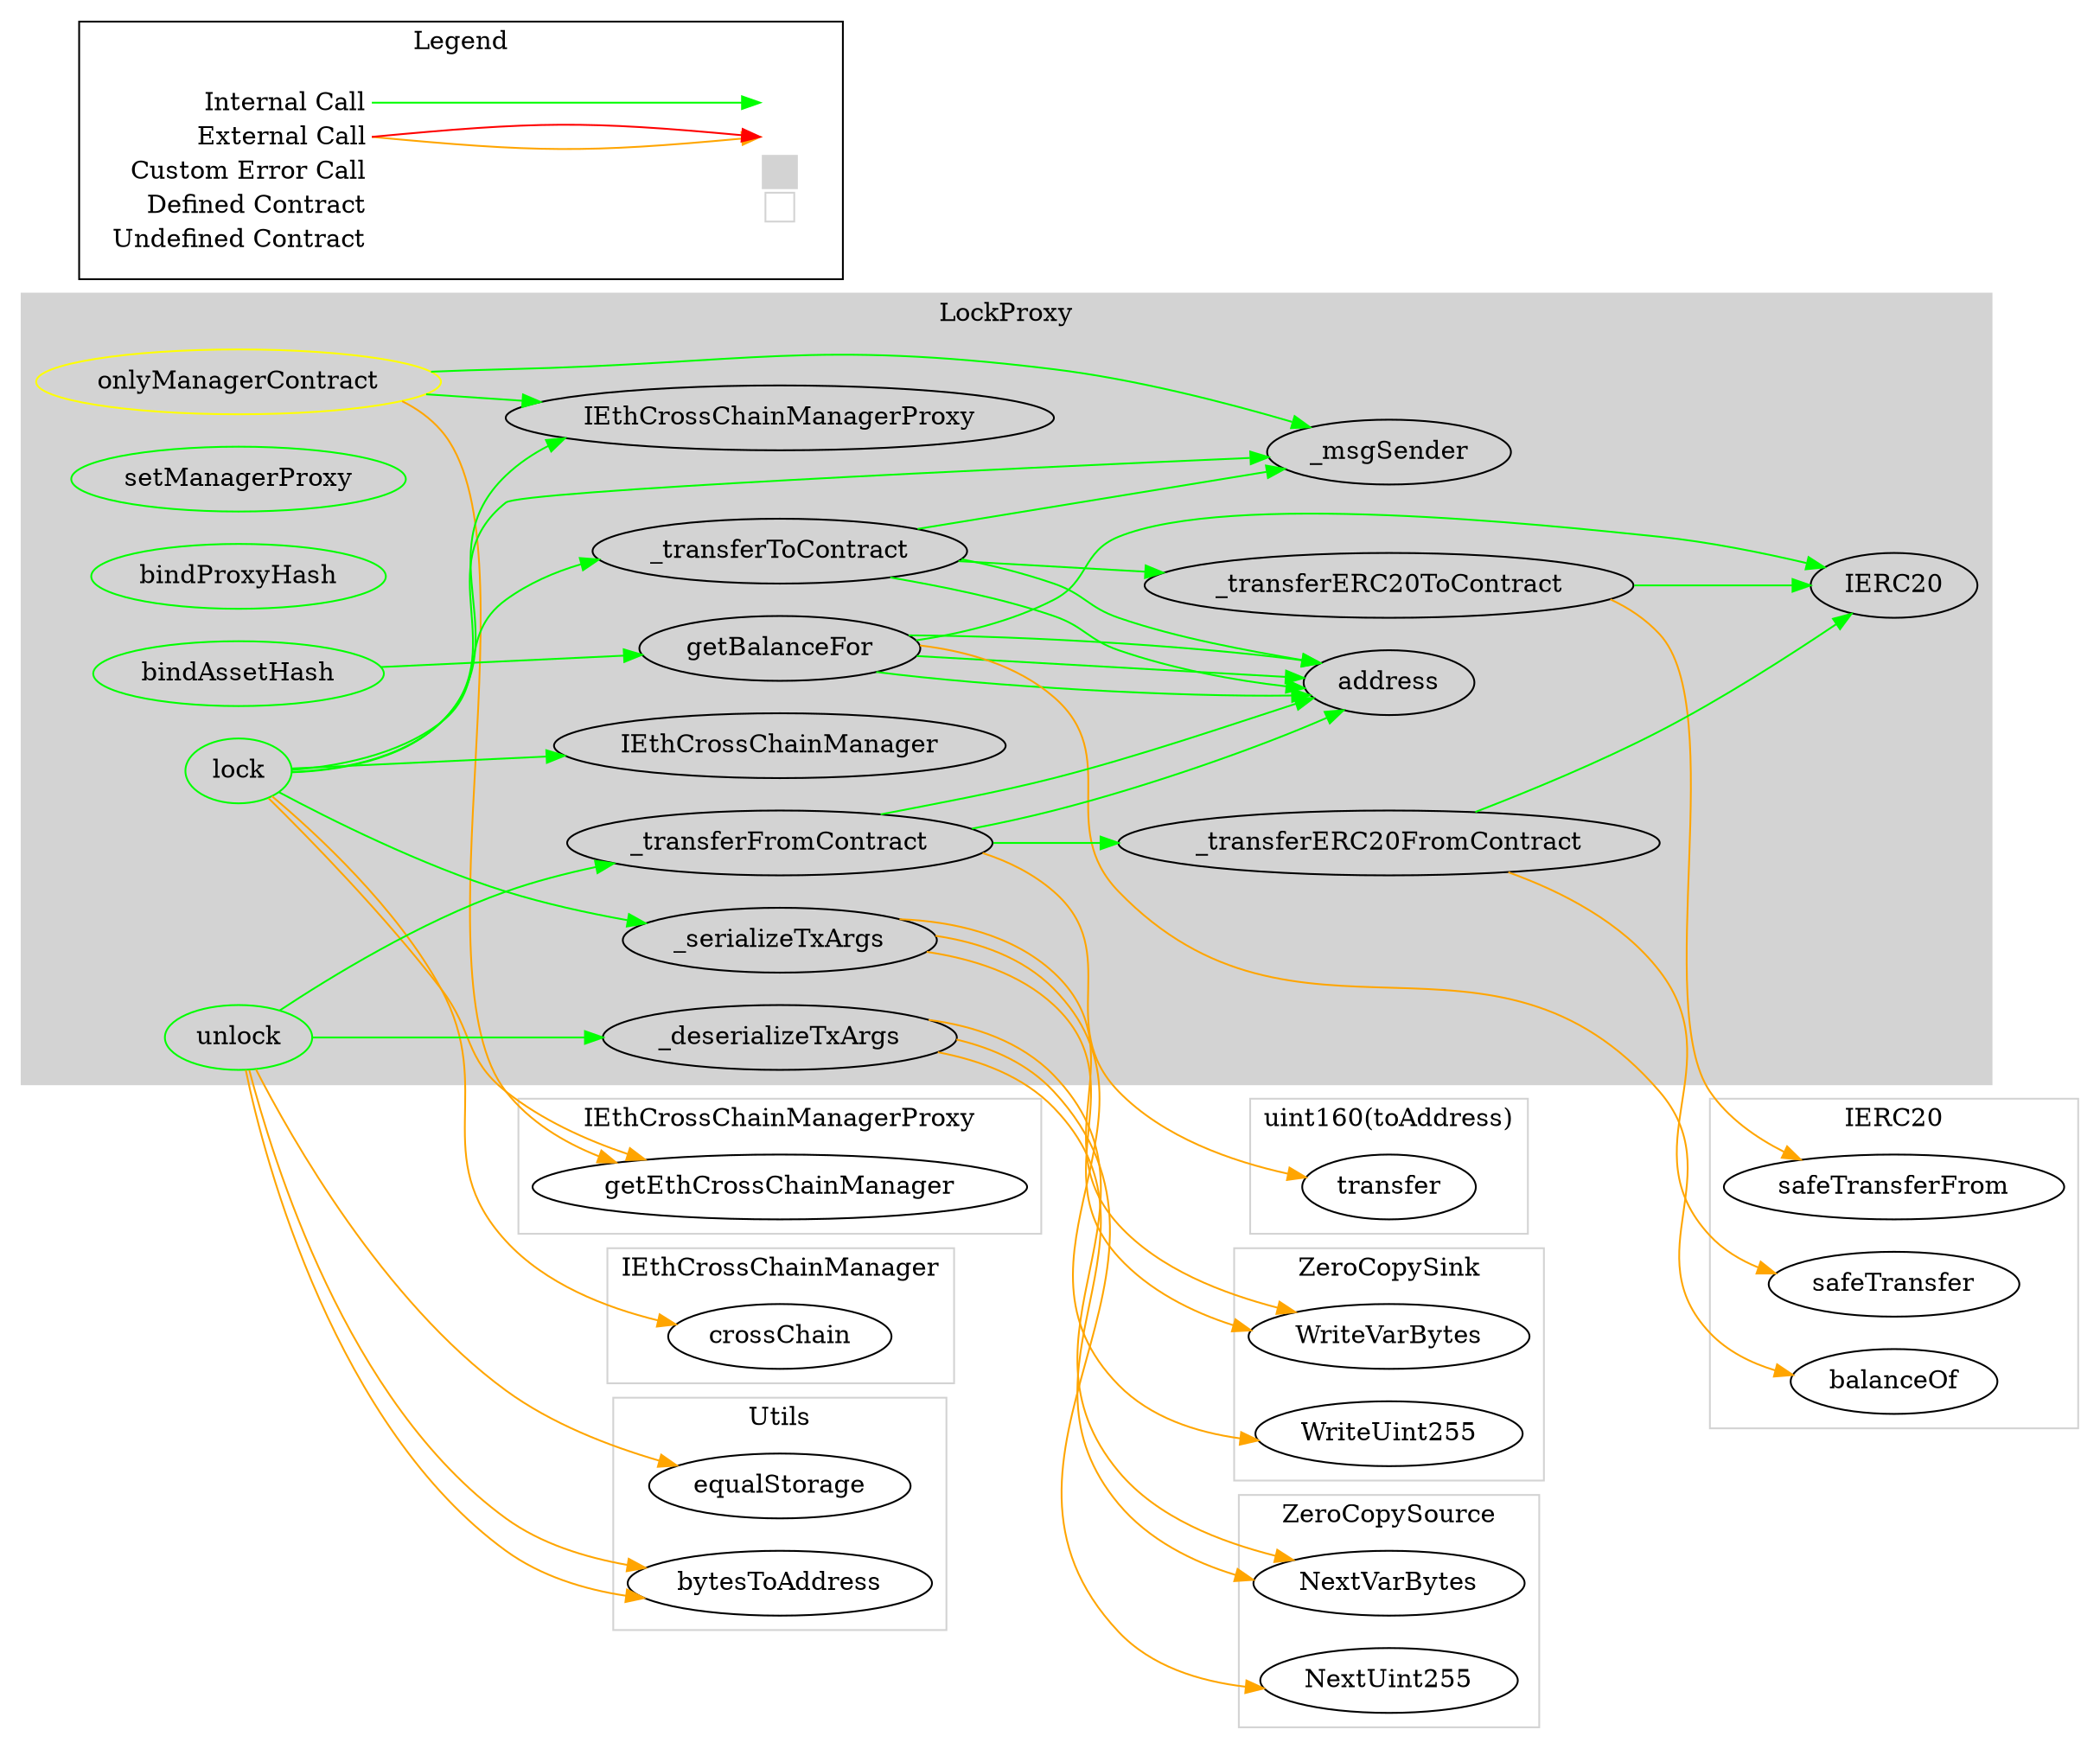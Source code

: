 digraph G {
  graph [ ratio = "auto", page = "100", compound =true ];
subgraph "clusterLockProxy" {
  graph [ label = "LockProxy", color = "lightgray", style = "filled", bgcolor = "lightgray" ];
  "LockProxy.onlyManagerContract" [ label = "onlyManagerContract", color = "yellow" ];
  "LockProxy.setManagerProxy" [ label = "setManagerProxy", color = "green" ];
  "LockProxy.bindProxyHash" [ label = "bindProxyHash", color = "green" ];
  "LockProxy.bindAssetHash" [ label = "bindAssetHash", color = "green" ];
  "LockProxy.lock" [ label = "lock", color = "green" ];
  "LockProxy.unlock" [ label = "unlock", color = "green" ];
  "LockProxy.getBalanceFor" [ label = "getBalanceFor" ];
  "LockProxy._transferToContract" [ label = "_transferToContract" ];
  "LockProxy._transferFromContract" [ label = "_transferFromContract" ];
  "LockProxy._transferERC20ToContract" [ label = "_transferERC20ToContract" ];
  "LockProxy._transferERC20FromContract" [ label = "_transferERC20FromContract" ];
  "LockProxy._serializeTxArgs" [ label = "_serializeTxArgs" ];
  "LockProxy._deserializeTxArgs" [ label = "_deserializeTxArgs" ];
  "LockProxy.IEthCrossChainManagerProxy" [ label = "IEthCrossChainManagerProxy" ];
  "LockProxy._msgSender" [ label = "_msgSender" ];
  "LockProxy.IEthCrossChainManager" [ label = "IEthCrossChainManager" ];
  "LockProxy.address" [ label = "address" ];
  "LockProxy.IERC20" [ label = "IERC20" ];
}

subgraph "clusterIEthCrossChainManagerProxy" {
  graph [ label = "IEthCrossChainManagerProxy", color = "lightgray" ];
  "IEthCrossChainManagerProxy.getEthCrossChainManager" [ label = "getEthCrossChainManager" ];
}

subgraph "clusterIEthCrossChainManager" {
  graph [ label = "IEthCrossChainManager", color = "lightgray" ];
  "IEthCrossChainManager.crossChain" [ label = "crossChain" ];
}

subgraph "clusterUtils" {
  graph [ label = "Utils", color = "lightgray" ];
  "Utils.equalStorage" [ label = "equalStorage" ];
  "Utils.bytesToAddress" [ label = "bytesToAddress" ];
}

subgraph "clusterIERC20" {
  graph [ label = "IERC20", color = "lightgray" ];
  "IERC20.balanceOf" [ label = "balanceOf" ];
  "IERC20.safeTransferFrom" [ label = "safeTransferFrom" ];
  "IERC20.safeTransfer" [ label = "safeTransfer" ];
}

subgraph "clusteruint160(toAddress)" {
  graph [ label = "uint160(toAddress)", color = "lightgray" ];
  "uint160(toAddress).transfer" [ label = "transfer" ];
}

subgraph "clusterZeroCopySink" {
  graph [ label = "ZeroCopySink", color = "lightgray" ];
  "ZeroCopySink.WriteVarBytes" [ label = "WriteVarBytes" ];
  "ZeroCopySink.WriteUint255" [ label = "WriteUint255" ];
}

subgraph "clusterZeroCopySource" {
  graph [ label = "ZeroCopySource", color = "lightgray" ];
  "ZeroCopySource.NextVarBytes" [ label = "NextVarBytes" ];
  "ZeroCopySource.NextUint255" [ label = "NextUint255" ];
}

  "LockProxy.onlyManagerContract";
  "LockProxy.IEthCrossChainManagerProxy";
  "LockProxy._msgSender";
  "IEthCrossChainManagerProxy.getEthCrossChainManager";
  "LockProxy.bindAssetHash";
  "LockProxy.getBalanceFor";
  "LockProxy.lock";
  "LockProxy._transferToContract";
  "LockProxy._serializeTxArgs";
  "LockProxy.IEthCrossChainManager";
  "IEthCrossChainManager.crossChain";
  "LockProxy.unlock";
  "LockProxy._deserializeTxArgs";
  "Utils.equalStorage";
  "Utils.bytesToAddress";
  "LockProxy._transferFromContract";
  "LockProxy.address";
  "LockProxy.IERC20";
  "IERC20.balanceOf";
  "LockProxy._transferERC20ToContract";
  "uint160(toAddress).transfer";
  "LockProxy._transferERC20FromContract";
  "IERC20.safeTransferFrom";
  "IERC20.safeTransfer";
  "ZeroCopySink.WriteVarBytes";
  "ZeroCopySink.WriteUint255";
  "ZeroCopySource.NextVarBytes";
  "ZeroCopySource.NextUint255";
  "LockProxy.onlyManagerContract" -> "LockProxy.IEthCrossChainManagerProxy" [ color = "green" ];
  "LockProxy.onlyManagerContract" -> "LockProxy._msgSender" [ color = "green" ];
  "LockProxy.onlyManagerContract" -> "IEthCrossChainManagerProxy.getEthCrossChainManager" [ color = "orange" ];
  "LockProxy.bindAssetHash" -> "LockProxy.getBalanceFor" [ color = "green" ];
  "LockProxy.lock" -> "LockProxy._transferToContract" [ color = "green" ];
  "LockProxy.lock" -> "LockProxy._serializeTxArgs" [ color = "green" ];
  "LockProxy.lock" -> "LockProxy.IEthCrossChainManagerProxy" [ color = "green" ];
  "LockProxy.lock" -> "IEthCrossChainManagerProxy.getEthCrossChainManager" [ color = "orange" ];
  "LockProxy.lock" -> "LockProxy.IEthCrossChainManager" [ color = "green" ];
  "LockProxy.lock" -> "IEthCrossChainManager.crossChain" [ color = "orange" ];
  "LockProxy.lock" -> "LockProxy._msgSender" [ color = "green" ];
  "LockProxy.unlock" -> "LockProxy._deserializeTxArgs" [ color = "green" ];
  "LockProxy.unlock" -> "Utils.equalStorage" [ color = "orange" ];
  "LockProxy.unlock" -> "Utils.bytesToAddress" [ color = "orange" ];
  "LockProxy.unlock" -> "Utils.bytesToAddress" [ color = "orange" ];
  "LockProxy.unlock" -> "LockProxy._transferFromContract" [ color = "green" ];
  "LockProxy.getBalanceFor" -> "LockProxy.address" [ color = "green" ];
  "LockProxy.getBalanceFor" -> "LockProxy.address" [ color = "green" ];
  "LockProxy.getBalanceFor" -> "LockProxy.IERC20" [ color = "green" ];
  "LockProxy.getBalanceFor" -> "IERC20.balanceOf" [ color = "orange" ];
  "LockProxy.getBalanceFor" -> "LockProxy.address" [ color = "green" ];
  "LockProxy._transferToContract" -> "LockProxy.address" [ color = "green" ];
  "LockProxy._transferToContract" -> "LockProxy._transferERC20ToContract" [ color = "green" ];
  "LockProxy._transferToContract" -> "LockProxy._msgSender" [ color = "green" ];
  "LockProxy._transferToContract" -> "LockProxy.address" [ color = "green" ];
  "LockProxy._transferFromContract" -> "LockProxy.address" [ color = "green" ];
  "LockProxy._transferFromContract" -> "uint160(toAddress).transfer" [ color = "orange" ];
  "LockProxy._transferFromContract" -> "LockProxy.address" [ color = "green" ];
  "LockProxy._transferFromContract" -> "LockProxy._transferERC20FromContract" [ color = "green" ];
  "LockProxy._transferERC20ToContract" -> "LockProxy.IERC20" [ color = "green" ];
  "LockProxy._transferERC20ToContract" -> "IERC20.safeTransferFrom" [ color = "orange" ];
  "LockProxy._transferERC20FromContract" -> "LockProxy.IERC20" [ color = "green" ];
  "LockProxy._transferERC20FromContract" -> "IERC20.safeTransfer" [ color = "orange" ];
  "LockProxy._serializeTxArgs" -> "ZeroCopySink.WriteVarBytes" [ color = "orange" ];
  "LockProxy._serializeTxArgs" -> "ZeroCopySink.WriteVarBytes" [ color = "orange" ];
  "LockProxy._serializeTxArgs" -> "ZeroCopySink.WriteUint255" [ color = "orange" ];
  "LockProxy._deserializeTxArgs" -> "ZeroCopySource.NextVarBytes" [ color = "orange" ];
  "LockProxy._deserializeTxArgs" -> "ZeroCopySource.NextVarBytes" [ color = "orange" ];
  "LockProxy._deserializeTxArgs" -> "ZeroCopySource.NextUint255" [ color = "orange" ];


rankdir=LR
node [shape=plaintext]
subgraph cluster_01 { 
label = "Legend";
key [label=<<table border="0" cellpadding="2" cellspacing="0" cellborder="0">
  <tr><td align="right" port="i1">Internal Call</td></tr>
  <tr><td align="right" port="i2">External Call</td></tr>
  <tr><td align="right" port="i2">Custom Error Call</td></tr>
  <tr><td align="right" port="i3">Defined Contract</td></tr>
  <tr><td align="right" port="i4">Undefined Contract</td></tr>
  </table>>]
key2 [label=<<table border="0" cellpadding="2" cellspacing="0" cellborder="0">
  <tr><td port="i1">&nbsp;&nbsp;&nbsp;</td></tr>
  <tr><td port="i2">&nbsp;&nbsp;&nbsp;</td></tr>
  <tr><td port="i3" bgcolor="lightgray">&nbsp;&nbsp;&nbsp;</td></tr>
  <tr><td port="i4">
    <table border="1" cellborder="0" cellspacing="0" cellpadding="7" color="lightgray">
      <tr>
       <td></td>
      </tr>
     </table>
  </td></tr>
  </table>>]
key:i1:e -> key2:i1:w [color="green"]
key:i2:e -> key2:i2:w [color="orange"]
key:i2:e -> key2:i2:w [color="red"]
}
}


